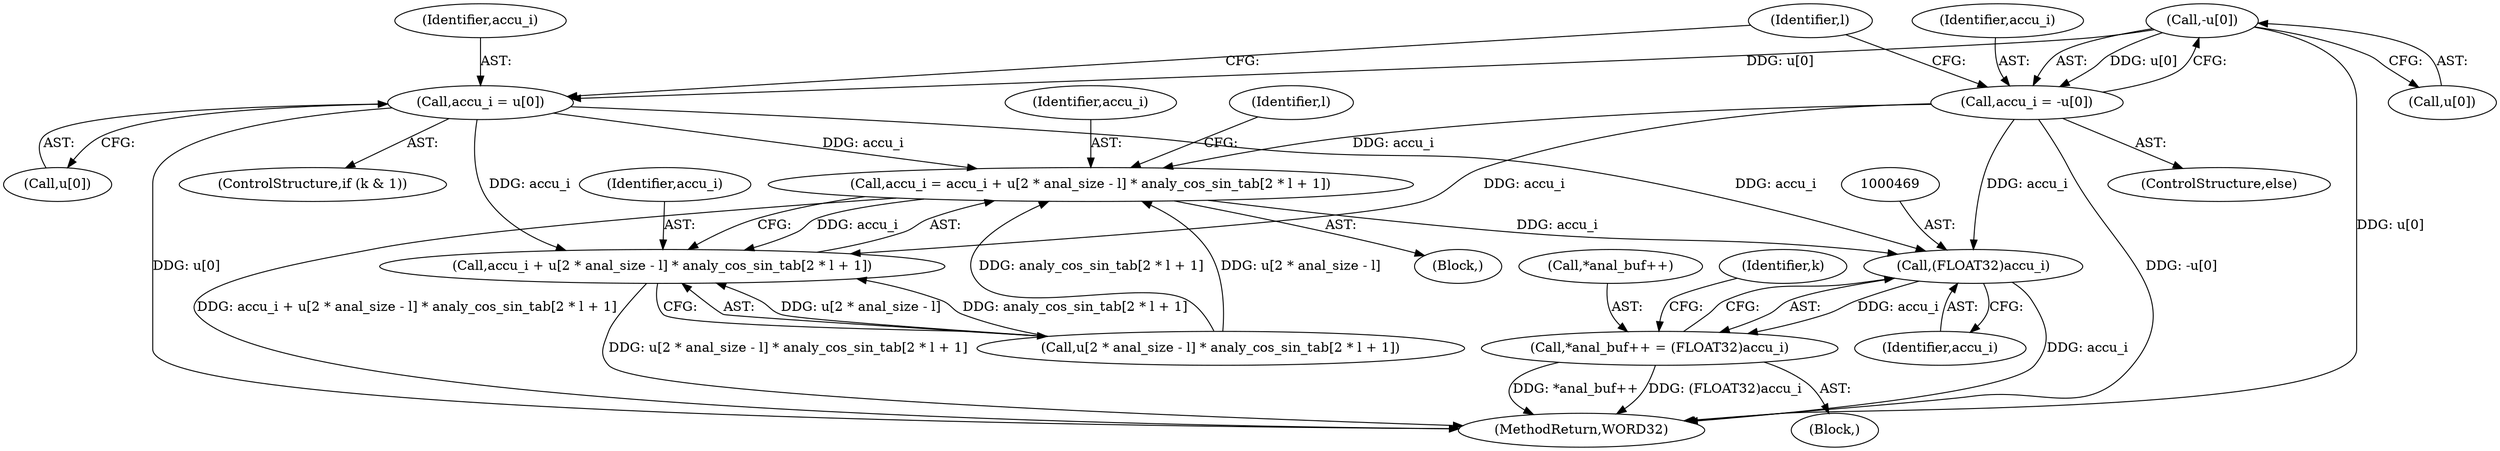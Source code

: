 digraph "0_Android_04e8cd58f075bec5892e369c8deebca9c67e855c_2@array" {
"1000402" [label="(Call,-u[0])"];
"1000394" [label="(Call,accu_i = u[0])"];
"1000433" [label="(Call,accu_i = accu_i + u[2 * anal_size - l] * analy_cos_sin_tab[2 * l + 1])"];
"1000435" [label="(Call,accu_i + u[2 * anal_size - l] * analy_cos_sin_tab[2 * l + 1])"];
"1000468" [label="(Call,(FLOAT32)accu_i)"];
"1000464" [label="(Call,*anal_buf++ = (FLOAT32)accu_i)"];
"1000400" [label="(Call,accu_i = -u[0])"];
"1000434" [label="(Identifier,accu_i)"];
"1000464" [label="(Call,*anal_buf++ = (FLOAT32)accu_i)"];
"1000399" [label="(ControlStructure,else)"];
"1000581" [label="(MethodReturn,WORD32)"];
"1000414" [label="(Identifier,l)"];
"1000401" [label="(Identifier,accu_i)"];
"1000390" [label="(ControlStructure,if (k & 1))"];
"1000402" [label="(Call,-u[0])"];
"1000465" [label="(Call,*anal_buf++)"];
"1000394" [label="(Call,accu_i = u[0])"];
"1000395" [label="(Identifier,accu_i)"];
"1000433" [label="(Call,accu_i = accu_i + u[2 * anal_size - l] * analy_cos_sin_tab[2 * l + 1])"];
"1000408" [label="(Identifier,l)"];
"1000437" [label="(Call,u[2 * anal_size - l] * analy_cos_sin_tab[2 * l + 1])"];
"1000383" [label="(Identifier,k)"];
"1000435" [label="(Call,accu_i + u[2 * anal_size - l] * analy_cos_sin_tab[2 * l + 1])"];
"1000470" [label="(Identifier,accu_i)"];
"1000436" [label="(Identifier,accu_i)"];
"1000396" [label="(Call,u[0])"];
"1000384" [label="(Block,)"];
"1000400" [label="(Call,accu_i = -u[0])"];
"1000468" [label="(Call,(FLOAT32)accu_i)"];
"1000415" [label="(Block,)"];
"1000403" [label="(Call,u[0])"];
"1000402" -> "1000400"  [label="AST: "];
"1000402" -> "1000403"  [label="CFG: "];
"1000403" -> "1000402"  [label="AST: "];
"1000400" -> "1000402"  [label="CFG: "];
"1000402" -> "1000581"  [label="DDG: u[0]"];
"1000402" -> "1000394"  [label="DDG: u[0]"];
"1000402" -> "1000400"  [label="DDG: u[0]"];
"1000394" -> "1000390"  [label="AST: "];
"1000394" -> "1000396"  [label="CFG: "];
"1000395" -> "1000394"  [label="AST: "];
"1000396" -> "1000394"  [label="AST: "];
"1000408" -> "1000394"  [label="CFG: "];
"1000394" -> "1000581"  [label="DDG: u[0]"];
"1000394" -> "1000433"  [label="DDG: accu_i"];
"1000394" -> "1000435"  [label="DDG: accu_i"];
"1000394" -> "1000468"  [label="DDG: accu_i"];
"1000433" -> "1000415"  [label="AST: "];
"1000433" -> "1000435"  [label="CFG: "];
"1000434" -> "1000433"  [label="AST: "];
"1000435" -> "1000433"  [label="AST: "];
"1000414" -> "1000433"  [label="CFG: "];
"1000433" -> "1000581"  [label="DDG: accu_i + u[2 * anal_size - l] * analy_cos_sin_tab[2 * l + 1]"];
"1000400" -> "1000433"  [label="DDG: accu_i"];
"1000437" -> "1000433"  [label="DDG: u[2 * anal_size - l]"];
"1000437" -> "1000433"  [label="DDG: analy_cos_sin_tab[2 * l + 1]"];
"1000433" -> "1000435"  [label="DDG: accu_i"];
"1000433" -> "1000468"  [label="DDG: accu_i"];
"1000435" -> "1000437"  [label="CFG: "];
"1000436" -> "1000435"  [label="AST: "];
"1000437" -> "1000435"  [label="AST: "];
"1000435" -> "1000581"  [label="DDG: u[2 * anal_size - l] * analy_cos_sin_tab[2 * l + 1]"];
"1000400" -> "1000435"  [label="DDG: accu_i"];
"1000437" -> "1000435"  [label="DDG: u[2 * anal_size - l]"];
"1000437" -> "1000435"  [label="DDG: analy_cos_sin_tab[2 * l + 1]"];
"1000468" -> "1000464"  [label="AST: "];
"1000468" -> "1000470"  [label="CFG: "];
"1000469" -> "1000468"  [label="AST: "];
"1000470" -> "1000468"  [label="AST: "];
"1000464" -> "1000468"  [label="CFG: "];
"1000468" -> "1000581"  [label="DDG: accu_i"];
"1000468" -> "1000464"  [label="DDG: accu_i"];
"1000400" -> "1000468"  [label="DDG: accu_i"];
"1000464" -> "1000384"  [label="AST: "];
"1000465" -> "1000464"  [label="AST: "];
"1000383" -> "1000464"  [label="CFG: "];
"1000464" -> "1000581"  [label="DDG: *anal_buf++"];
"1000464" -> "1000581"  [label="DDG: (FLOAT32)accu_i"];
"1000400" -> "1000399"  [label="AST: "];
"1000401" -> "1000400"  [label="AST: "];
"1000408" -> "1000400"  [label="CFG: "];
"1000400" -> "1000581"  [label="DDG: -u[0]"];
}
